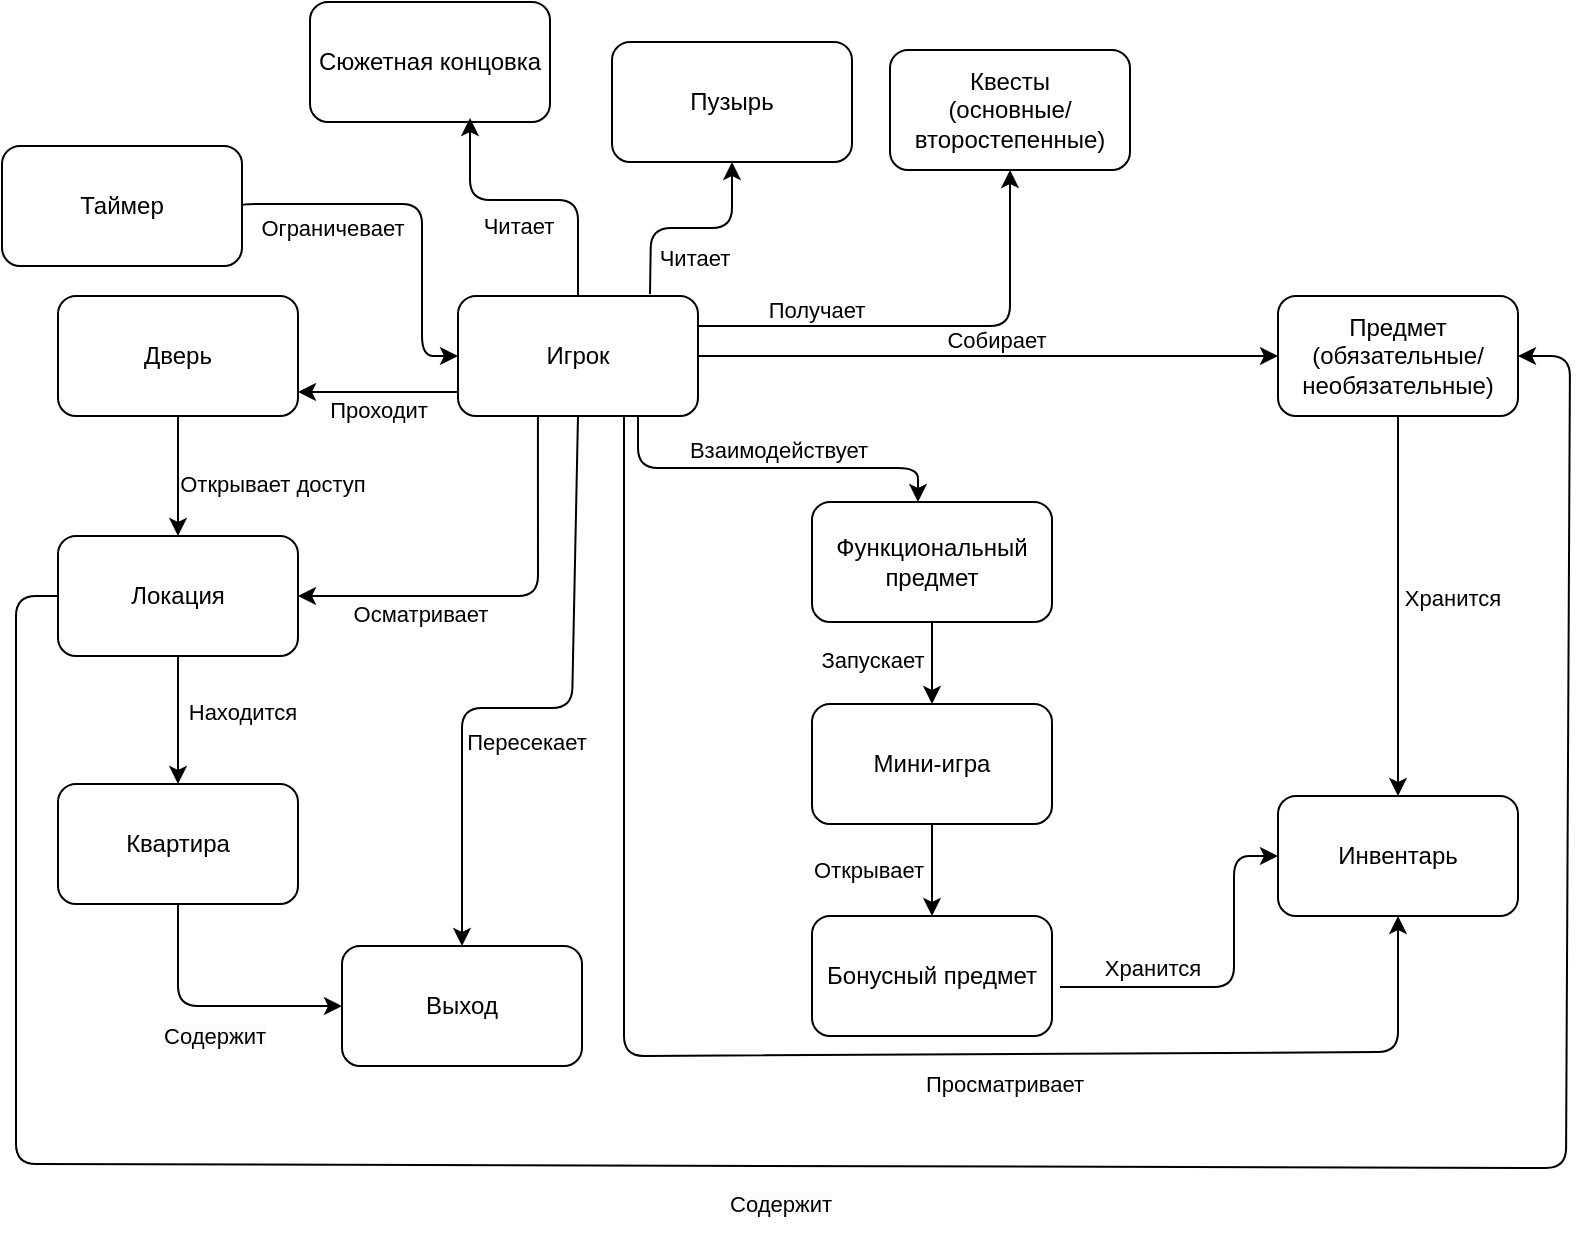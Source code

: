 <mxfile version="24.7.16">
  <diagram name="Страница — 1" id="7yc8ubJlAUiXUA5ayVFh">
    <mxGraphModel dx="1195" dy="622" grid="1" gridSize="10" guides="1" tooltips="1" connect="1" arrows="1" fold="1" page="1" pageScale="1" pageWidth="1169" pageHeight="827" background="#FFFFFF" math="0" shadow="0">
      <root>
        <mxCell id="0" />
        <mxCell id="1" parent="0" />
        <mxCell id="SWQQuN8JC112bTXEA2MC-11" style="edgeStyle=orthogonalEdgeStyle;rounded=1;orthogonalLoop=1;jettySize=auto;html=1;exitX=1;exitY=0.5;exitDx=0;exitDy=0;labelBackgroundColor=none;fontColor=default;" parent="1" source="SWQQuN8JC112bTXEA2MC-1" target="SWQQuN8JC112bTXEA2MC-2" edge="1">
          <mxGeometry relative="1" as="geometry" />
        </mxCell>
        <mxCell id="SWQQuN8JC112bTXEA2MC-12" value="Собирает" style="edgeLabel;html=1;align=center;verticalAlign=middle;resizable=0;points=[];rounded=1;labelBackgroundColor=none;" parent="SWQQuN8JC112bTXEA2MC-11" vertex="1" connectable="0">
          <mxGeometry x="0.2" y="3" relative="1" as="geometry">
            <mxPoint x="-25" y="-5" as="offset" />
          </mxGeometry>
        </mxCell>
        <mxCell id="SWQQuN8JC112bTXEA2MC-15" value="" style="edgeStyle=orthogonalEdgeStyle;rounded=1;orthogonalLoop=1;jettySize=auto;html=1;labelBackgroundColor=none;fontColor=default;" parent="1" edge="1">
          <mxGeometry relative="1" as="geometry">
            <mxPoint x="254" y="258.0" as="sourcePoint" />
            <mxPoint x="174" y="258.0" as="targetPoint" />
          </mxGeometry>
        </mxCell>
        <mxCell id="SWQQuN8JC112bTXEA2MC-17" value="Проходит" style="edgeLabel;html=1;align=center;verticalAlign=middle;resizable=0;points=[];rounded=1;labelBackgroundColor=none;" parent="SWQQuN8JC112bTXEA2MC-15" vertex="1" connectable="0">
          <mxGeometry x="-0.05" y="-2" relative="1" as="geometry">
            <mxPoint x="-2" y="11" as="offset" />
          </mxGeometry>
        </mxCell>
        <mxCell id="SWQQuN8JC112bTXEA2MC-21" value="" style="edgeStyle=orthogonalEdgeStyle;rounded=1;orthogonalLoop=1;jettySize=auto;html=1;exitX=0.75;exitY=1;exitDx=0;exitDy=0;labelBackgroundColor=none;fontColor=default;" parent="1" source="SWQQuN8JC112bTXEA2MC-1" target="SWQQuN8JC112bTXEA2MC-4" edge="1">
          <mxGeometry relative="1" as="geometry">
            <mxPoint x="314" y="290" as="sourcePoint" />
            <Array as="points">
              <mxPoint x="344" y="296" />
              <mxPoint x="484" y="296" />
            </Array>
          </mxGeometry>
        </mxCell>
        <mxCell id="SWQQuN8JC112bTXEA2MC-22" value="Взаимодействует" style="edgeLabel;html=1;align=center;verticalAlign=middle;resizable=0;points=[];rounded=1;labelBackgroundColor=none;" parent="SWQQuN8JC112bTXEA2MC-21" vertex="1" connectable="0">
          <mxGeometry x="0.05" y="1" relative="1" as="geometry">
            <mxPoint y="-8" as="offset" />
          </mxGeometry>
        </mxCell>
        <mxCell id="SWQQuN8JC112bTXEA2MC-30" value="" style="edgeStyle=orthogonalEdgeStyle;rounded=1;orthogonalLoop=1;jettySize=auto;html=1;labelBackgroundColor=none;fontColor=default;" parent="1" target="SWQQuN8JC112bTXEA2MC-29" edge="1">
          <mxGeometry relative="1" as="geometry">
            <mxPoint x="350" y="209" as="sourcePoint" />
          </mxGeometry>
        </mxCell>
        <mxCell id="SWQQuN8JC112bTXEA2MC-31" value="Читает" style="edgeLabel;html=1;align=center;verticalAlign=middle;resizable=0;points=[];rounded=1;labelBackgroundColor=none;" parent="SWQQuN8JC112bTXEA2MC-30" vertex="1" connectable="0">
          <mxGeometry x="0.2" relative="1" as="geometry">
            <mxPoint x="-10" y="15" as="offset" />
          </mxGeometry>
        </mxCell>
        <mxCell id="SWQQuN8JC112bTXEA2MC-1" value="Игрок" style="rounded=1;whiteSpace=wrap;html=1;labelBackgroundColor=none;" parent="1" vertex="1">
          <mxGeometry x="254" y="210" width="120" height="60" as="geometry" />
        </mxCell>
        <mxCell id="SWQQuN8JC112bTXEA2MC-25" value="" style="edgeStyle=orthogonalEdgeStyle;rounded=1;orthogonalLoop=1;jettySize=auto;html=1;labelBackgroundColor=none;fontColor=default;" parent="1" source="SWQQuN8JC112bTXEA2MC-2" target="SWQQuN8JC112bTXEA2MC-6" edge="1">
          <mxGeometry relative="1" as="geometry" />
        </mxCell>
        <mxCell id="SWQQuN8JC112bTXEA2MC-26" value="Хранится" style="edgeLabel;html=1;align=center;verticalAlign=middle;resizable=0;points=[];rounded=1;labelBackgroundColor=none;" parent="SWQQuN8JC112bTXEA2MC-25" vertex="1" connectable="0">
          <mxGeometry x="-0.059" y="2" relative="1" as="geometry">
            <mxPoint x="25" y="1" as="offset" />
          </mxGeometry>
        </mxCell>
        <mxCell id="SWQQuN8JC112bTXEA2MC-2" value="Предмет&lt;div&gt;(обязательные/необязательные)&lt;/div&gt;" style="rounded=1;whiteSpace=wrap;html=1;labelBackgroundColor=none;" parent="1" vertex="1">
          <mxGeometry x="664" y="210" width="120" height="60" as="geometry" />
        </mxCell>
        <mxCell id="SWQQuN8JC112bTXEA2MC-16" value="" style="edgeStyle=orthogonalEdgeStyle;rounded=1;orthogonalLoop=1;jettySize=auto;html=1;labelBackgroundColor=none;fontColor=default;" parent="1" source="SWQQuN8JC112bTXEA2MC-3" target="SWQQuN8JC112bTXEA2MC-5" edge="1">
          <mxGeometry relative="1" as="geometry" />
        </mxCell>
        <mxCell id="SWQQuN8JC112bTXEA2MC-18" value="Открывает доступ" style="edgeLabel;html=1;align=center;verticalAlign=middle;resizable=0;points=[];rounded=1;labelBackgroundColor=none;" parent="SWQQuN8JC112bTXEA2MC-16" vertex="1" connectable="0">
          <mxGeometry x="-0.033" y="1" relative="1" as="geometry">
            <mxPoint x="46" y="5" as="offset" />
          </mxGeometry>
        </mxCell>
        <mxCell id="SWQQuN8JC112bTXEA2MC-3" value="Дверь" style="rounded=1;whiteSpace=wrap;html=1;labelBackgroundColor=none;" parent="1" vertex="1">
          <mxGeometry x="54" y="210" width="120" height="60" as="geometry" />
        </mxCell>
        <mxCell id="SWQQuN8JC112bTXEA2MC-23" value="" style="edgeStyle=orthogonalEdgeStyle;rounded=1;orthogonalLoop=1;jettySize=auto;html=1;labelBackgroundColor=none;fontColor=default;" parent="1" source="SWQQuN8JC112bTXEA2MC-4" target="SWQQuN8JC112bTXEA2MC-7" edge="1">
          <mxGeometry relative="1" as="geometry" />
        </mxCell>
        <mxCell id="SWQQuN8JC112bTXEA2MC-24" value="Запускает" style="edgeLabel;html=1;align=center;verticalAlign=middle;resizable=0;points=[];rounded=1;labelBackgroundColor=none;" parent="SWQQuN8JC112bTXEA2MC-23" vertex="1" connectable="0">
          <mxGeometry x="-0.086" y="-1" relative="1" as="geometry">
            <mxPoint x="-29" as="offset" />
          </mxGeometry>
        </mxCell>
        <mxCell id="SWQQuN8JC112bTXEA2MC-4" value="Функциональный предмет" style="rounded=1;whiteSpace=wrap;html=1;labelBackgroundColor=none;" parent="1" vertex="1">
          <mxGeometry x="431" y="313" width="120" height="60" as="geometry" />
        </mxCell>
        <mxCell id="0_PxNFeBXxf2n6IFswsg-5" value="" style="edgeStyle=orthogonalEdgeStyle;rounded=0;orthogonalLoop=1;jettySize=auto;html=1;labelBackgroundColor=none;fontColor=default;" parent="1" source="SWQQuN8JC112bTXEA2MC-5" target="0_PxNFeBXxf2n6IFswsg-4" edge="1">
          <mxGeometry relative="1" as="geometry" />
        </mxCell>
        <mxCell id="SWQQuN8JC112bTXEA2MC-5" value="Локация" style="rounded=1;whiteSpace=wrap;html=1;labelBackgroundColor=none;" parent="1" vertex="1">
          <mxGeometry x="54" y="330" width="120" height="60" as="geometry" />
        </mxCell>
        <mxCell id="SWQQuN8JC112bTXEA2MC-6" value="Инвентарь" style="rounded=1;whiteSpace=wrap;html=1;labelBackgroundColor=none;" parent="1" vertex="1">
          <mxGeometry x="664" y="460" width="120" height="60" as="geometry" />
        </mxCell>
        <mxCell id="SWQQuN8JC112bTXEA2MC-27" value="" style="edgeStyle=orthogonalEdgeStyle;rounded=1;orthogonalLoop=1;jettySize=auto;html=1;labelBackgroundColor=none;fontColor=default;exitX=1.033;exitY=0.592;exitDx=0;exitDy=0;exitPerimeter=0;" parent="1" source="0_PxNFeBXxf2n6IFswsg-13" target="SWQQuN8JC112bTXEA2MC-6" edge="1">
          <mxGeometry relative="1" as="geometry">
            <Array as="points">
              <mxPoint x="642" y="556" />
              <mxPoint x="642" y="490" />
            </Array>
          </mxGeometry>
        </mxCell>
        <mxCell id="SWQQuN8JC112bTXEA2MC-28" value="Хранится" style="edgeLabel;html=1;align=center;verticalAlign=middle;resizable=0;points=[];rounded=1;labelBackgroundColor=none;" parent="SWQQuN8JC112bTXEA2MC-27" vertex="1" connectable="0">
          <mxGeometry x="-0.187" y="4" relative="1" as="geometry">
            <mxPoint x="-25" y="-6" as="offset" />
          </mxGeometry>
        </mxCell>
        <mxCell id="0_PxNFeBXxf2n6IFswsg-14" value="" style="edgeStyle=orthogonalEdgeStyle;rounded=0;orthogonalLoop=1;jettySize=auto;html=1;labelBackgroundColor=none;fontColor=default;" parent="1" source="SWQQuN8JC112bTXEA2MC-7" target="0_PxNFeBXxf2n6IFswsg-13" edge="1">
          <mxGeometry relative="1" as="geometry" />
        </mxCell>
        <mxCell id="SWQQuN8JC112bTXEA2MC-7" value="Мини-игра" style="rounded=1;whiteSpace=wrap;html=1;labelBackgroundColor=none;" parent="1" vertex="1">
          <mxGeometry x="431" y="414" width="120" height="60" as="geometry" />
        </mxCell>
        <mxCell id="SWQQuN8JC112bTXEA2MC-29" value="Пузырь" style="rounded=1;whiteSpace=wrap;html=1;labelBackgroundColor=none;" parent="1" vertex="1">
          <mxGeometry x="331" y="83" width="120" height="60" as="geometry" />
        </mxCell>
        <mxCell id="SWQQuN8JC112bTXEA2MC-32" value="" style="endArrow=classic;html=1;rounded=1;entryX=1;entryY=0.5;entryDx=0;entryDy=0;exitX=0.333;exitY=1;exitDx=0;exitDy=0;exitPerimeter=0;labelBackgroundColor=none;fontColor=default;" parent="1" source="SWQQuN8JC112bTXEA2MC-1" target="SWQQuN8JC112bTXEA2MC-5" edge="1">
          <mxGeometry width="50" height="50" relative="1" as="geometry">
            <mxPoint x="324" y="360" as="sourcePoint" />
            <mxPoint x="274" y="310" as="targetPoint" />
            <Array as="points">
              <mxPoint x="294" y="360" />
            </Array>
          </mxGeometry>
        </mxCell>
        <mxCell id="SWQQuN8JC112bTXEA2MC-33" value="Осматривает" style="edgeLabel;html=1;align=center;verticalAlign=middle;resizable=0;points=[];rounded=1;labelBackgroundColor=none;" parent="SWQQuN8JC112bTXEA2MC-32" vertex="1" connectable="0">
          <mxGeometry x="0.248" y="4" relative="1" as="geometry">
            <mxPoint x="-18" y="5" as="offset" />
          </mxGeometry>
        </mxCell>
        <mxCell id="SWQQuN8JC112bTXEA2MC-34" value="" style="endArrow=classic;html=1;rounded=1;exitX=0.5;exitY=1;exitDx=0;exitDy=0;entryX=0.5;entryY=1;entryDx=0;entryDy=0;labelBackgroundColor=none;fontColor=default;" parent="1" target="SWQQuN8JC112bTXEA2MC-6" edge="1">
          <mxGeometry width="50" height="50" relative="1" as="geometry">
            <mxPoint x="337" y="270.0" as="sourcePoint" />
            <mxPoint x="758.04" y="518.98" as="targetPoint" />
            <Array as="points">
              <mxPoint x="337" y="590" />
              <mxPoint x="724" y="588" />
            </Array>
          </mxGeometry>
        </mxCell>
        <mxCell id="SWQQuN8JC112bTXEA2MC-35" value="Просматривает" style="edgeLabel;html=1;align=center;verticalAlign=middle;resizable=0;points=[];rounded=1;labelBackgroundColor=none;" parent="SWQQuN8JC112bTXEA2MC-34" vertex="1" connectable="0">
          <mxGeometry x="0.109" y="2" relative="1" as="geometry">
            <mxPoint x="80" y="16" as="offset" />
          </mxGeometry>
        </mxCell>
        <mxCell id="0_PxNFeBXxf2n6IFswsg-1" value="Квесты&lt;div&gt;(основные/второстепенные)&lt;/div&gt;" style="rounded=1;whiteSpace=wrap;html=1;labelBackgroundColor=none;" parent="1" vertex="1">
          <mxGeometry x="470" y="87" width="120" height="60" as="geometry" />
        </mxCell>
        <mxCell id="0_PxNFeBXxf2n6IFswsg-2" value="Таймер" style="rounded=1;whiteSpace=wrap;html=1;labelBackgroundColor=none;" parent="1" vertex="1">
          <mxGeometry x="26" y="135" width="120" height="60" as="geometry" />
        </mxCell>
        <mxCell id="0_PxNFeBXxf2n6IFswsg-3" value="Сюжетная концовка" style="rounded=1;whiteSpace=wrap;html=1;labelBackgroundColor=none;" parent="1" vertex="1">
          <mxGeometry x="180" y="63" width="120" height="60" as="geometry" />
        </mxCell>
        <mxCell id="0_PxNFeBXxf2n6IFswsg-4" value="Квартира" style="rounded=1;whiteSpace=wrap;html=1;labelBackgroundColor=none;" parent="1" vertex="1">
          <mxGeometry x="54" y="454" width="120" height="60" as="geometry" />
        </mxCell>
        <mxCell id="0_PxNFeBXxf2n6IFswsg-7" value="Находится" style="edgeLabel;html=1;align=center;verticalAlign=middle;resizable=0;points=[];rounded=1;labelBackgroundColor=none;" parent="1" vertex="1" connectable="0">
          <mxGeometry x="145.997" y="418" as="geometry" />
        </mxCell>
        <mxCell id="0_PxNFeBXxf2n6IFswsg-8" value="" style="endArrow=classic;html=1;rounded=1;entryX=0.5;entryY=1;entryDx=0;entryDy=0;exitX=1;exitY=0.25;exitDx=0;exitDy=0;curved=0;labelBackgroundColor=none;fontColor=default;" parent="1" source="SWQQuN8JC112bTXEA2MC-1" target="0_PxNFeBXxf2n6IFswsg-1" edge="1">
          <mxGeometry width="50" height="50" relative="1" as="geometry">
            <mxPoint x="379" y="225" as="sourcePoint" />
            <mxPoint x="429" y="175" as="targetPoint" />
            <Array as="points">
              <mxPoint x="530" y="225" />
            </Array>
          </mxGeometry>
        </mxCell>
        <mxCell id="0_PxNFeBXxf2n6IFswsg-9" value="Получает" style="edgeLabel;html=1;align=center;verticalAlign=middle;resizable=0;points=[];rounded=1;labelBackgroundColor=none;" parent="1" vertex="1" connectable="0">
          <mxGeometry x="447" y="217.003" as="geometry">
            <mxPoint x="-14" as="offset" />
          </mxGeometry>
        </mxCell>
        <mxCell id="0_PxNFeBXxf2n6IFswsg-10" value="" style="endArrow=classic;html=1;rounded=1;exitX=0.5;exitY=1;exitDx=0;exitDy=0;curved=0;labelBackgroundColor=none;fontColor=default;entryX=0.5;entryY=0;entryDx=0;entryDy=0;" parent="1" source="SWQQuN8JC112bTXEA2MC-1" target="y56e0sRTccCv9OPqTKnk-1" edge="1">
          <mxGeometry width="50" height="50" relative="1" as="geometry">
            <mxPoint x="345.11" y="267.01" as="sourcePoint" />
            <mxPoint x="252" y="429" as="targetPoint" />
            <Array as="points">
              <mxPoint x="311" y="416" />
              <mxPoint x="256" y="416" />
            </Array>
          </mxGeometry>
        </mxCell>
        <mxCell id="0_PxNFeBXxf2n6IFswsg-11" value="Читает" style="edgeLabel;html=1;align=center;verticalAlign=middle;resizable=0;points=[];rounded=1;labelBackgroundColor=none;" parent="1" vertex="1" connectable="0">
          <mxGeometry x="284" y="175.003" as="geometry" />
        </mxCell>
        <mxCell id="0_PxNFeBXxf2n6IFswsg-12" value="" style="endArrow=classic;html=1;rounded=1;exitX=1;exitY=0.5;exitDx=0;exitDy=0;entryX=0;entryY=0.5;entryDx=0;entryDy=0;curved=0;labelBackgroundColor=none;fontColor=default;" parent="1" source="0_PxNFeBXxf2n6IFswsg-2" target="SWQQuN8JC112bTXEA2MC-1" edge="1">
          <mxGeometry width="50" height="50" relative="1" as="geometry">
            <mxPoint x="96" y="188" as="sourcePoint" />
            <mxPoint x="96" y="171" as="targetPoint" />
            <Array as="points">
              <mxPoint x="146" y="164" />
              <mxPoint x="236" y="164" />
              <mxPoint x="236" y="240" />
            </Array>
          </mxGeometry>
        </mxCell>
        <mxCell id="0_PxNFeBXxf2n6IFswsg-13" value="Бонусный предмет" style="rounded=1;whiteSpace=wrap;html=1;labelBackgroundColor=none;" parent="1" vertex="1">
          <mxGeometry x="431" y="520" width="120" height="60" as="geometry" />
        </mxCell>
        <mxCell id="0_PxNFeBXxf2n6IFswsg-15" value="Открывает" style="edgeLabel;html=1;align=center;verticalAlign=middle;resizable=0;points=[];rounded=1;labelBackgroundColor=none;" parent="1" vertex="1" connectable="0">
          <mxGeometry x="459" y="497.003" as="geometry" />
        </mxCell>
        <mxCell id="0_PxNFeBXxf2n6IFswsg-16" value="Ограничевает" style="edgeLabel;html=1;align=center;verticalAlign=middle;resizable=0;points=[];rounded=1;labelBackgroundColor=none;" parent="1" vertex="1" connectable="0">
          <mxGeometry x="195.997" y="177.0" as="geometry">
            <mxPoint x="-5" y="-1" as="offset" />
          </mxGeometry>
        </mxCell>
        <mxCell id="y56e0sRTccCv9OPqTKnk-1" value="Выход" style="rounded=1;whiteSpace=wrap;html=1;labelBackgroundColor=none;" vertex="1" parent="1">
          <mxGeometry x="196" y="535" width="120" height="60" as="geometry" />
        </mxCell>
        <mxCell id="y56e0sRTccCv9OPqTKnk-2" value="" style="endArrow=classic;html=1;rounded=1;exitX=0.5;exitY=0;exitDx=0;exitDy=0;curved=0;" edge="1" parent="1" source="SWQQuN8JC112bTXEA2MC-1">
          <mxGeometry width="50" height="50" relative="1" as="geometry">
            <mxPoint x="292" y="193" as="sourcePoint" />
            <mxPoint x="260" y="121" as="targetPoint" />
            <Array as="points">
              <mxPoint x="314" y="162" />
              <mxPoint x="260" y="162" />
            </Array>
          </mxGeometry>
        </mxCell>
        <mxCell id="y56e0sRTccCv9OPqTKnk-3" value="Пересекает" style="edgeLabel;html=1;align=center;verticalAlign=middle;resizable=0;points=[];rounded=1;labelBackgroundColor=none;" vertex="1" connectable="0" parent="1">
          <mxGeometry x="280.003" y="438" as="geometry">
            <mxPoint x="8" y="-5" as="offset" />
          </mxGeometry>
        </mxCell>
        <mxCell id="y56e0sRTccCv9OPqTKnk-6" value="" style="endArrow=classic;html=1;rounded=1;exitX=0.5;exitY=1;exitDx=0;exitDy=0;entryX=0;entryY=0.5;entryDx=0;entryDy=0;curved=0;" edge="1" parent="1" source="0_PxNFeBXxf2n6IFswsg-4" target="y56e0sRTccCv9OPqTKnk-1">
          <mxGeometry width="50" height="50" relative="1" as="geometry">
            <mxPoint x="85" y="613" as="sourcePoint" />
            <mxPoint x="135" y="563" as="targetPoint" />
            <Array as="points">
              <mxPoint x="114" y="565" />
            </Array>
          </mxGeometry>
        </mxCell>
        <mxCell id="y56e0sRTccCv9OPqTKnk-7" value="&lt;span style=&quot;color: rgb(0, 0, 0); font-family: Helvetica; font-size: 11px; font-style: normal; font-variant-ligatures: normal; font-variant-caps: normal; font-weight: 400; letter-spacing: normal; orphans: 2; text-align: center; text-indent: 0px; text-transform: none; widows: 2; word-spacing: 0px; -webkit-text-stroke-width: 0px; white-space: nowrap; background-color: rgb(251, 251, 251); text-decoration-thickness: initial; text-decoration-style: initial; text-decoration-color: initial; display: inline !important; float: none;&quot;&gt;Содержит&lt;/span&gt;" style="text;whiteSpace=wrap;html=1;" vertex="1" parent="1">
          <mxGeometry x="105" y="566.003" width="82" height="36" as="geometry" />
        </mxCell>
        <mxCell id="y56e0sRTccCv9OPqTKnk-8" value="" style="endArrow=classic;html=1;rounded=1;exitX=0;exitY=0.5;exitDx=0;exitDy=0;entryX=1;entryY=0.5;entryDx=0;entryDy=0;curved=0;" edge="1" parent="1" source="SWQQuN8JC112bTXEA2MC-5" target="SWQQuN8JC112bTXEA2MC-2">
          <mxGeometry width="50" height="50" relative="1" as="geometry">
            <mxPoint x="-24" y="414" as="sourcePoint" />
            <mxPoint x="810" y="227" as="targetPoint" />
            <Array as="points">
              <mxPoint x="33" y="360" />
              <mxPoint x="33" y="644" />
              <mxPoint x="808" y="646" />
              <mxPoint x="810" y="240" />
            </Array>
          </mxGeometry>
        </mxCell>
        <mxCell id="y56e0sRTccCv9OPqTKnk-9" value="&lt;span style=&quot;color: rgb(0, 0, 0); font-family: Helvetica; font-size: 11px; font-style: normal; font-variant-ligatures: normal; font-variant-caps: normal; font-weight: 400; letter-spacing: normal; orphans: 2; text-align: center; text-indent: 0px; text-transform: none; widows: 2; word-spacing: 0px; -webkit-text-stroke-width: 0px; white-space: nowrap; background-color: rgb(251, 251, 251); text-decoration-thickness: initial; text-decoration-style: initial; text-decoration-color: initial; display: inline !important; float: none;&quot;&gt;Содержит&lt;/span&gt;" style="text;whiteSpace=wrap;html=1;" vertex="1" parent="1">
          <mxGeometry x="388" y="650.003" width="82" height="36" as="geometry" />
        </mxCell>
      </root>
    </mxGraphModel>
  </diagram>
</mxfile>
